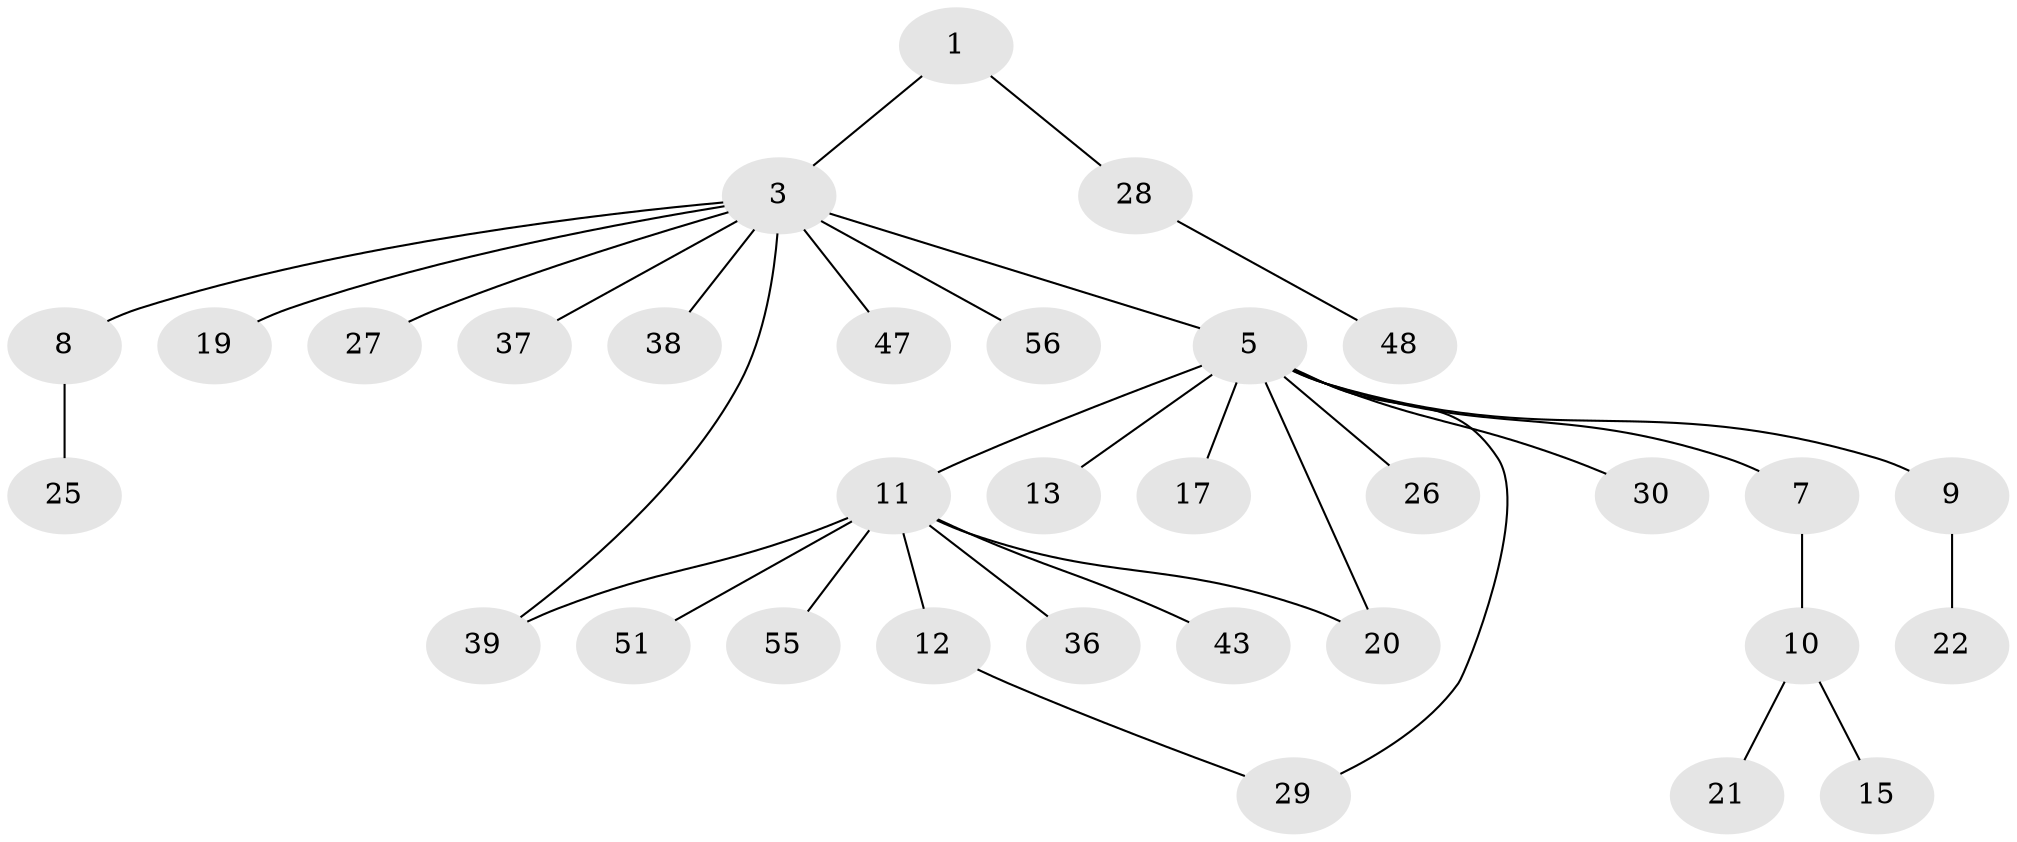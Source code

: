 // original degree distribution, {3: 0.16923076923076924, 10: 0.015384615384615385, 5: 0.046153846153846156, 17: 0.015384615384615385, 1: 0.5846153846153846, 2: 0.13846153846153847, 9: 0.015384615384615385, 4: 0.015384615384615385}
// Generated by graph-tools (version 1.1) at 2025/14/03/09/25 04:14:37]
// undirected, 32 vertices, 34 edges
graph export_dot {
graph [start="1"]
  node [color=gray90,style=filled];
  1 [super="+40+2+61"];
  3 [super="+4+52"];
  5 [super="+16+14+50+64+58+60+32+18+6"];
  7;
  8;
  9;
  10;
  11;
  12 [super="+53"];
  13;
  15;
  17 [super="+24"];
  19 [super="+49"];
  20 [super="+62"];
  21 [super="+63"];
  22;
  25;
  26;
  27;
  28;
  29 [super="+33"];
  30;
  36;
  37;
  38;
  39 [super="+41+44"];
  43;
  47;
  48;
  51;
  55;
  56;
  1 -- 3;
  1 -- 28;
  3 -- 5 [weight=2];
  3 -- 8;
  3 -- 19;
  3 -- 27;
  3 -- 37;
  3 -- 56;
  3 -- 39;
  3 -- 38;
  3 -- 47;
  5 -- 7 [weight=2];
  5 -- 9;
  5 -- 11 [weight=2];
  5 -- 13;
  5 -- 17;
  5 -- 26;
  5 -- 20;
  5 -- 29;
  5 -- 30;
  7 -- 10;
  8 -- 25;
  9 -- 22;
  10 -- 15;
  10 -- 21;
  11 -- 12;
  11 -- 20;
  11 -- 36;
  11 -- 39;
  11 -- 43;
  11 -- 51;
  11 -- 55;
  12 -- 29;
  28 -- 48;
}
